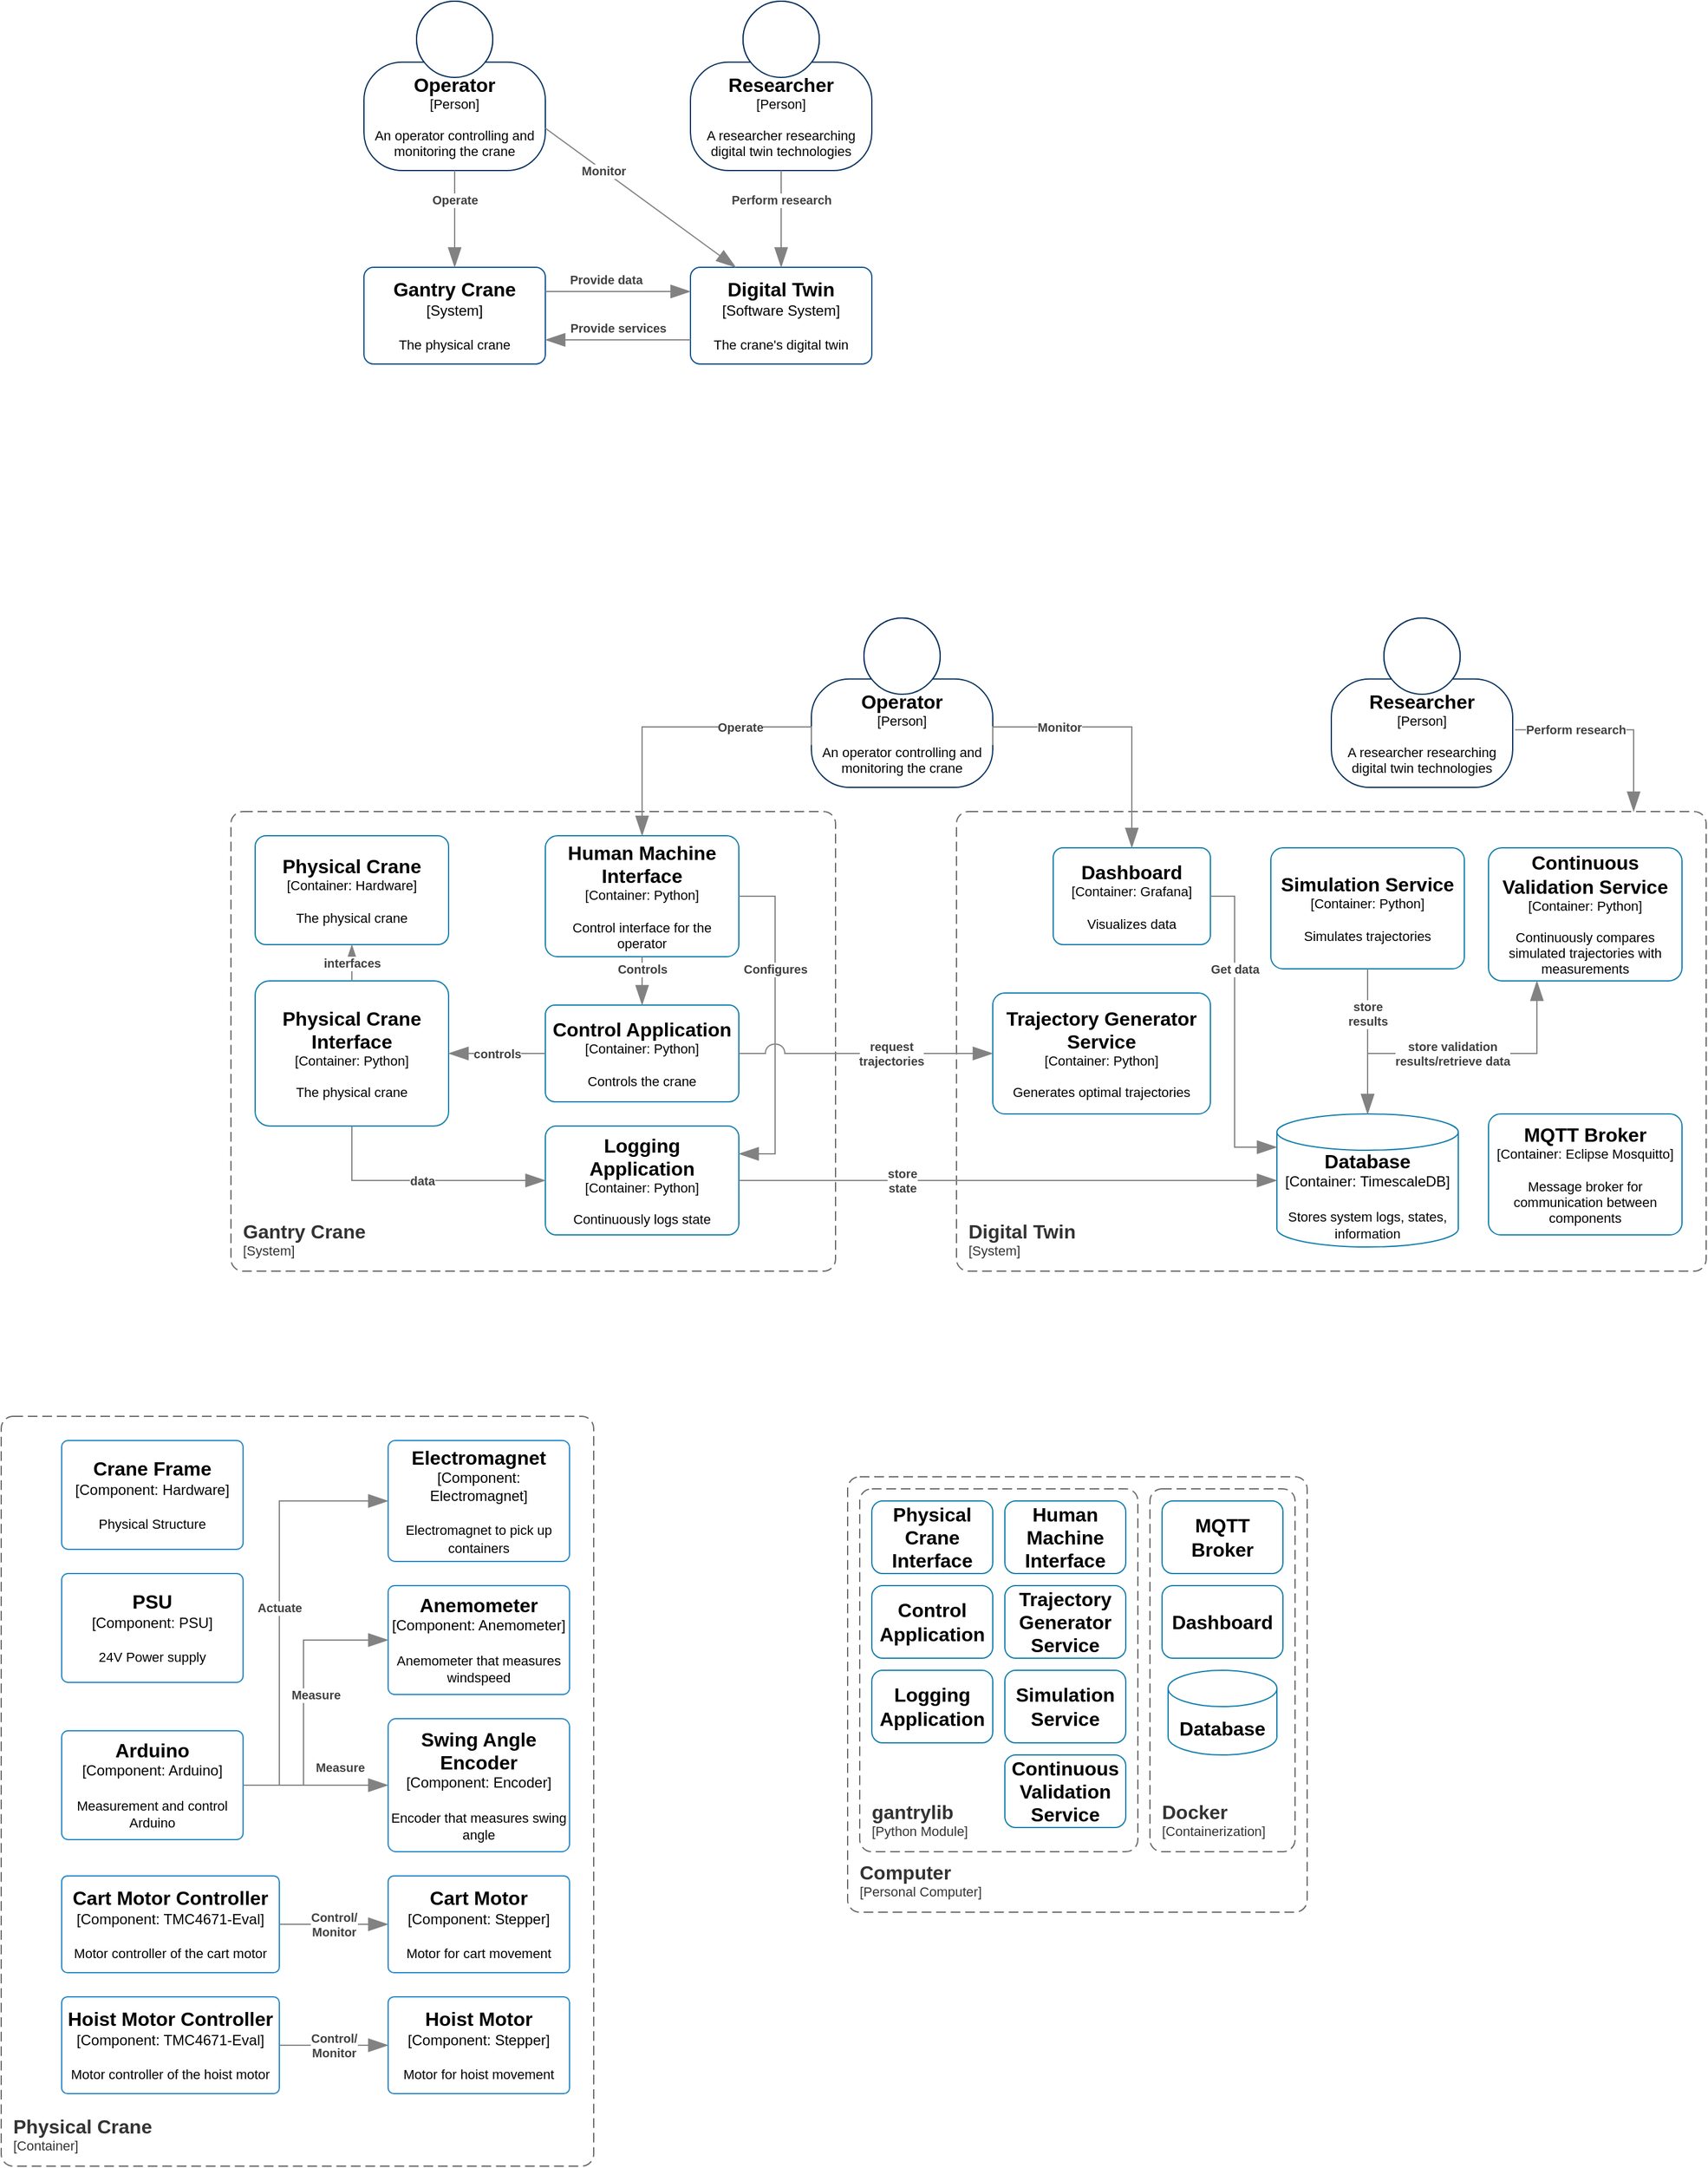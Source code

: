 <mxfile version="26.2.2">
  <diagram name="Page-1" id="o9d-DeRVVlSlAtOaoTRP">
    <mxGraphModel dx="2867" dy="2396" grid="1" gridSize="10" guides="1" tooltips="1" connect="1" arrows="1" fold="1" page="1" pageScale="1" pageWidth="827" pageHeight="1169" math="0" shadow="0">
      <root>
        <mxCell id="0" />
        <mxCell id="1" parent="0" />
        <object placeholders="1" c4Name="Operator" c4Type="Person" c4Description="An operator controlling and monitoring the crane" label="&lt;font style=&quot;font-size: 16px&quot;&gt;&lt;b&gt;%c4Name%&lt;/b&gt;&lt;/font&gt;&lt;div&gt;[%c4Type%]&lt;/div&gt;&lt;br&gt;&lt;div&gt;&lt;font style=&quot;font-size: 11px&quot;&gt;&lt;font&gt;%c4Description%&lt;/font&gt;&lt;/font&gt;&lt;/div&gt;" id="Bv_dtwl9otNV3yJubEU_-1">
          <mxCell style="html=1;fontSize=11;dashed=0;whiteSpace=wrap;fillColor=default;strokeColor=#06315C;fontColor=default;shape=mxgraph.c4.person2;align=center;metaEdit=1;points=[[0.5,0,0],[1,0.5,0],[1,0.75,0],[0.75,1,0],[0.5,1,0],[0.25,1,0],[0,0.75,0],[0,0.5,0]];resizable=1;movable=1;rotatable=1;deletable=1;editable=1;locked=0;connectable=1;" vertex="1" parent="1">
            <mxGeometry x="500" y="360" width="150" height="140" as="geometry" />
          </mxCell>
        </object>
        <object placeholders="1" c4Name="Physical Crane Interface" c4Type="Container" c4Technology="Python" c4Description="The physical crane" label="&lt;font style=&quot;font-size: 16px&quot;&gt;&lt;b&gt;%c4Name%&lt;/b&gt;&lt;/font&gt;&lt;div&gt;[%c4Type%: %c4Technology%]&lt;/div&gt;&lt;br&gt;&lt;div&gt;&lt;font style=&quot;font-size: 11px&quot;&gt;&lt;font&gt;%c4Description%&lt;/font&gt;&lt;/font&gt;&lt;/div&gt;" id="Bv_dtwl9otNV3yJubEU_-2">
          <mxCell style="rounded=1;whiteSpace=wrap;html=1;fontSize=11;labelBackgroundColor=none;fillColor=default;fontColor=default;align=center;arcSize=10;strokeColor=#0E7DAD;metaEdit=1;resizable=1;points=[[0.25,0,0],[0.5,0,0],[0.75,0,0],[1,0.25,0],[1,0.5,0],[1,0.75,0],[0.75,1,0],[0.5,1,0],[0.25,1,0],[0,0.75,0],[0,0.5,0],[0,0.25,0]];movable=1;rotatable=1;deletable=1;editable=1;locked=0;connectable=1;" vertex="1" parent="1">
            <mxGeometry x="40" y="660" width="160" height="120" as="geometry" />
          </mxCell>
        </object>
        <object placeholders="1" c4Name="Logging&#xa;Application" c4Type="Container" c4Technology="Python" c4Description="Continuously logs state" label="&lt;font style=&quot;font-size: 16px&quot;&gt;&lt;b&gt;%c4Name%&lt;/b&gt;&lt;/font&gt;&lt;div&gt;[%c4Type%: %c4Technology%]&lt;/div&gt;&lt;br&gt;&lt;div&gt;&lt;font style=&quot;font-size: 11px&quot;&gt;&lt;font&gt;%c4Description%&lt;/font&gt;&lt;/font&gt;&lt;/div&gt;" id="Bv_dtwl9otNV3yJubEU_-3">
          <mxCell style="rounded=1;whiteSpace=wrap;html=1;fontSize=11;labelBackgroundColor=none;fillColor=default;fontColor=default;align=center;arcSize=10;strokeColor=#0E7DAD;metaEdit=1;resizable=1;points=[[0.25,0,0],[0.5,0,0],[0.75,0,0],[1,0.25,0],[1,0.5,0],[1,0.75,0],[0.75,1,0],[0.5,1,0],[0.25,1,0],[0,0.75,0],[0,0.5,0],[0,0.25,0]];movable=1;rotatable=1;deletable=1;editable=1;locked=0;connectable=1;" vertex="1" parent="1">
            <mxGeometry x="280" y="780" width="160" height="90" as="geometry" />
          </mxCell>
        </object>
        <object placeholders="1" c4Name="Human Machine Interface" c4Type="Container" c4Technology="Python" c4Description="Control interface for the operator" label="&lt;font style=&quot;font-size: 16px&quot;&gt;&lt;b&gt;%c4Name%&lt;/b&gt;&lt;/font&gt;&lt;div&gt;[%c4Type%: %c4Technology%]&lt;/div&gt;&lt;br&gt;&lt;div&gt;&lt;font style=&quot;font-size: 11px&quot;&gt;&lt;font&gt;%c4Description%&lt;/font&gt;&lt;/font&gt;&lt;/div&gt;" id="Bv_dtwl9otNV3yJubEU_-4">
          <mxCell style="rounded=1;whiteSpace=wrap;html=1;fontSize=11;labelBackgroundColor=none;fillColor=default;fontColor=default;align=center;arcSize=10;strokeColor=#0E7DAD;metaEdit=1;resizable=1;points=[[0.25,0,0],[0.5,0,0],[0.75,0,0],[1,0.25,0],[1,0.5,0],[1,0.75,0],[0.75,1,0],[0.5,1,0],[0.25,1,0],[0,0.75,0],[0,0.5,0],[0,0.25,0]];movable=1;rotatable=1;deletable=1;editable=1;locked=0;connectable=1;" vertex="1" parent="1">
            <mxGeometry x="280" y="540" width="160" height="100" as="geometry" />
          </mxCell>
        </object>
        <object placeholders="1" c4Name="Control Application" c4Type="Container" c4Technology="Python" c4Description="Controls the crane" label="&lt;font style=&quot;font-size: 16px&quot;&gt;&lt;b&gt;%c4Name%&lt;/b&gt;&lt;/font&gt;&lt;div&gt;[%c4Type%: %c4Technology%]&lt;/div&gt;&lt;br&gt;&lt;div&gt;&lt;font style=&quot;font-size: 11px&quot;&gt;&lt;font&gt;%c4Description%&lt;/font&gt;&lt;/font&gt;&lt;/div&gt;" id="Bv_dtwl9otNV3yJubEU_-5">
          <mxCell style="rounded=1;whiteSpace=wrap;html=1;fontSize=11;labelBackgroundColor=none;fillColor=default;fontColor=default;align=center;arcSize=10;strokeColor=#0E7DAD;metaEdit=1;resizable=1;points=[[0.25,0,0],[0.5,0,0],[0.75,0,0],[1,0.25,0],[1,0.5,0],[1,0.75,0],[0.75,1,0],[0.5,1,0],[0.25,1,0],[0,0.75,0],[0,0.5,0],[0,0.25,0]];movable=1;rotatable=1;deletable=1;editable=1;locked=0;connectable=1;" vertex="1" parent="1">
            <mxGeometry x="280" y="680" width="160" height="80" as="geometry" />
          </mxCell>
        </object>
        <object placeholders="1" c4Name="Gantry Crane" c4Type="SystemScopeBoundary" c4Application="System" label="&lt;font style=&quot;font-size: 16px&quot;&gt;&lt;b&gt;&lt;div style=&quot;text-align: left&quot;&gt;%c4Name%&lt;/div&gt;&lt;/b&gt;&lt;/font&gt;&lt;div style=&quot;text-align: left&quot;&gt;[%c4Application%]&lt;/div&gt;" id="Bv_dtwl9otNV3yJubEU_-7">
          <mxCell style="rounded=1;fontSize=11;whiteSpace=wrap;html=1;dashed=1;arcSize=20;fillColor=none;strokeColor=#666666;fontColor=#333333;labelBackgroundColor=none;align=left;verticalAlign=bottom;labelBorderColor=none;spacingTop=0;spacing=10;dashPattern=8 4;metaEdit=1;rotatable=0;perimeter=rectanglePerimeter;noLabel=0;labelPadding=0;allowArrows=0;connectable=0;expand=0;recursiveResize=0;editable=1;pointerEvents=0;absoluteArcSize=1;points=[[0.25,0,0],[0.5,0,0],[0.75,0,0],[1,0.25,0],[1,0.5,0],[1,0.75,0],[0.75,1,0],[0.5,1,0],[0.25,1,0],[0,0.75,0],[0,0.5,0],[0,0.25,0]];" vertex="1" parent="1">
            <mxGeometry x="20" y="520" width="500" height="380" as="geometry" />
          </mxCell>
        </object>
        <object placeholders="1" c4Type="Relationship" c4Description="controls" label="&lt;div style=&quot;text-align: left&quot;&gt;&lt;div style=&quot;text-align: center&quot;&gt;&lt;b&gt;%c4Description%&lt;/b&gt;&lt;/div&gt;" id="Bv_dtwl9otNV3yJubEU_-8">
          <mxCell style="endArrow=blockThin;html=1;fontSize=10;fontColor=#404040;strokeWidth=1;endFill=1;strokeColor=#828282;elbow=vertical;metaEdit=1;endSize=14;startSize=14;jumpStyle=arc;jumpSize=16;rounded=0;edgeStyle=orthogonalEdgeStyle;exitX=0;exitY=0.5;exitDx=0;exitDy=0;exitPerimeter=0;entryX=1;entryY=0.5;entryDx=0;entryDy=0;entryPerimeter=0;" edge="1" parent="1" source="Bv_dtwl9otNV3yJubEU_-5" target="Bv_dtwl9otNV3yJubEU_-2">
            <mxGeometry width="240" relative="1" as="geometry">
              <mxPoint x="450" y="620" as="sourcePoint" />
              <mxPoint x="690" y="620" as="targetPoint" />
            </mxGeometry>
          </mxCell>
        </object>
        <object placeholders="1" c4Type="Relationship" c4Description="data" label="&lt;div style=&quot;text-align: left&quot;&gt;&lt;div style=&quot;text-align: center&quot;&gt;&lt;b&gt;%c4Description%&lt;/b&gt;&lt;/div&gt;" id="Bv_dtwl9otNV3yJubEU_-9">
          <mxCell style="endArrow=blockThin;html=1;fontSize=10;fontColor=#404040;strokeWidth=1;endFill=1;strokeColor=#828282;elbow=vertical;metaEdit=1;endSize=14;startSize=14;jumpStyle=arc;jumpSize=16;rounded=0;edgeStyle=orthogonalEdgeStyle;exitX=0.5;exitY=1;exitDx=0;exitDy=0;exitPerimeter=0;entryX=0;entryY=0.5;entryDx=0;entryDy=0;entryPerimeter=0;" edge="1" parent="1" source="Bv_dtwl9otNV3yJubEU_-2" target="Bv_dtwl9otNV3yJubEU_-3">
            <mxGeometry width="240" relative="1" as="geometry">
              <mxPoint x="320" y="1040" as="sourcePoint" />
              <mxPoint x="210" y="1130" as="targetPoint" />
            </mxGeometry>
          </mxCell>
        </object>
        <object placeholders="1" c4Name="Researcher" c4Type="Person" c4Description="A researcher researching digital twin technologies" label="&lt;font style=&quot;font-size: 16px&quot;&gt;&lt;b&gt;%c4Name%&lt;/b&gt;&lt;/font&gt;&lt;div&gt;[%c4Type%]&lt;/div&gt;&lt;br&gt;&lt;div&gt;&lt;font style=&quot;font-size: 11px&quot;&gt;&lt;font&gt;%c4Description%&lt;/font&gt;&lt;/font&gt;&lt;/div&gt;" id="Bv_dtwl9otNV3yJubEU_-10">
          <mxCell style="html=1;fontSize=11;dashed=0;whiteSpace=wrap;fillColor=default;strokeColor=#06315C;fontColor=default;shape=mxgraph.c4.person2;align=center;metaEdit=1;points=[[0.5,0,0],[1,0.5,0],[1,0.75,0],[0.75,1,0],[0.5,1,0],[0.25,1,0],[0,0.75,0],[0,0.5,0]];resizable=1;movable=1;rotatable=1;deletable=1;editable=1;locked=0;connectable=1;" vertex="1" parent="1">
            <mxGeometry x="930" y="360" width="150" height="140" as="geometry" />
          </mxCell>
        </object>
        <object placeholders="1" c4Name="Digital Twin" c4Type="SystemScopeBoundary" c4Application="System" label="&lt;font style=&quot;font-size: 16px&quot;&gt;&lt;b&gt;&lt;div style=&quot;text-align: left&quot;&gt;%c4Name%&lt;/div&gt;&lt;/b&gt;&lt;/font&gt;&lt;div style=&quot;text-align: left&quot;&gt;[%c4Application%]&lt;/div&gt;" id="Bv_dtwl9otNV3yJubEU_-11">
          <mxCell style="rounded=1;fontSize=11;whiteSpace=wrap;html=1;dashed=1;arcSize=20;fillColor=none;strokeColor=#666666;fontColor=#333333;labelBackgroundColor=none;align=left;verticalAlign=bottom;labelBorderColor=none;spacingTop=0;spacing=10;dashPattern=8 4;metaEdit=1;rotatable=0;perimeter=rectanglePerimeter;noLabel=0;labelPadding=0;allowArrows=0;connectable=0;expand=0;recursiveResize=0;editable=1;pointerEvents=0;absoluteArcSize=1;points=[[0.25,0,0],[0.5,0,0],[0.75,0,0],[1,0.25,0],[1,0.5,0],[1,0.75,0],[0.75,1,0],[0.5,1,0],[0.25,1,0],[0,0.75,0],[0,0.5,0],[0,0.25,0]];" vertex="1" parent="1">
            <mxGeometry x="620" y="520" width="620" height="380" as="geometry" />
          </mxCell>
        </object>
        <object placeholders="1" c4Name="Simulation Service" c4Type="Container" c4Technology="Python" c4Description="Simulates trajectories" label="&lt;font style=&quot;font-size: 16px&quot;&gt;&lt;b&gt;%c4Name%&lt;/b&gt;&lt;/font&gt;&lt;div&gt;[%c4Type%: %c4Technology%]&lt;/div&gt;&lt;br&gt;&lt;div&gt;&lt;font style=&quot;font-size: 11px&quot;&gt;&lt;font&gt;%c4Description%&lt;/font&gt;&lt;/font&gt;&lt;/div&gt;" id="Bv_dtwl9otNV3yJubEU_-12">
          <mxCell style="rounded=1;whiteSpace=wrap;html=1;fontSize=11;labelBackgroundColor=none;fillColor=default;fontColor=default;align=center;arcSize=10;strokeColor=#0E7DAD;metaEdit=1;resizable=1;points=[[0.25,0,0],[0.5,0,0],[0.75,0,0],[1,0.25,0],[1,0.5,0],[1,0.75,0],[0.75,1,0],[0.5,1,0],[0.25,1,0],[0,0.75,0],[0,0.5,0],[0,0.25,0]];movable=1;rotatable=1;deletable=1;editable=1;locked=0;connectable=1;" vertex="1" parent="1">
            <mxGeometry x="880" y="550" width="160" height="100" as="geometry" />
          </mxCell>
        </object>
        <object placeholders="1" c4Name="Dashboard" c4Type="Container" c4Technology="Grafana" c4Description="Visualizes data" label="&lt;font style=&quot;font-size: 16px&quot;&gt;&lt;b&gt;%c4Name%&lt;/b&gt;&lt;/font&gt;&lt;div&gt;[%c4Type%: %c4Technology%]&lt;/div&gt;&lt;br&gt;&lt;div&gt;&lt;font style=&quot;font-size: 11px&quot;&gt;&lt;font&gt;%c4Description%&lt;/font&gt;&lt;/font&gt;&lt;/div&gt;" id="Bv_dtwl9otNV3yJubEU_-13">
          <mxCell style="rounded=1;whiteSpace=wrap;html=1;fontSize=11;labelBackgroundColor=none;fillColor=default;fontColor=default;align=center;arcSize=10;strokeColor=#0E7DAD;metaEdit=1;resizable=1;points=[[0.25,0,0],[0.5,0,0],[0.75,0,0],[1,0.25,0],[1,0.5,0],[1,0.75,0],[0.75,1,0],[0.5,1,0],[0.25,1,0],[0,0.75,0],[0,0.5,0],[0,0.25,0]];movable=1;rotatable=1;deletable=1;editable=1;locked=0;connectable=1;" vertex="1" parent="1">
            <mxGeometry x="700" y="550" width="130" height="80" as="geometry" />
          </mxCell>
        </object>
        <object placeholders="1" c4Name="Trajectory Generator Service" c4Type="Container" c4Technology="Python" c4Description="Generates optimal trajectories" label="&lt;font style=&quot;font-size: 16px&quot;&gt;&lt;b&gt;%c4Name%&lt;/b&gt;&lt;/font&gt;&lt;div&gt;[%c4Type%: %c4Technology%]&lt;/div&gt;&lt;br&gt;&lt;div&gt;&lt;font style=&quot;font-size: 11px&quot;&gt;&lt;font&gt;%c4Description%&lt;/font&gt;&lt;/font&gt;&lt;/div&gt;" id="Bv_dtwl9otNV3yJubEU_-14">
          <mxCell style="rounded=1;whiteSpace=wrap;html=1;fontSize=11;labelBackgroundColor=none;fillColor=default;fontColor=default;align=center;arcSize=10;strokeColor=#0E7DAD;metaEdit=1;resizable=1;points=[[0.25,0,0],[0.5,0,0],[0.75,0,0],[1,0.25,0],[1,0.5,0],[1,0.75,0],[0.75,1,0],[0.5,1,0],[0.25,1,0],[0,0.75,0],[0,0.5,0],[0,0.25,0]];movable=1;rotatable=1;deletable=1;editable=1;locked=0;connectable=1;" vertex="1" parent="1">
            <mxGeometry x="650" y="670" width="180" height="100" as="geometry" />
          </mxCell>
        </object>
        <object placeholders="1" c4Name="MQTT Broker" c4Type="Container" c4Technology="Eclipse Mosquitto" c4Description="Message broker for communication between components" label="&lt;font style=&quot;font-size: 16px&quot;&gt;&lt;b&gt;%c4Name%&lt;/b&gt;&lt;/font&gt;&lt;div&gt;[%c4Type%: %c4Technology%]&lt;/div&gt;&lt;br&gt;&lt;div&gt;&lt;font style=&quot;font-size: 11px&quot;&gt;&lt;font&gt;%c4Description%&lt;/font&gt;&lt;/font&gt;&lt;/div&gt;" id="Bv_dtwl9otNV3yJubEU_-15">
          <mxCell style="rounded=1;whiteSpace=wrap;html=1;fontSize=11;labelBackgroundColor=none;fillColor=default;fontColor=default;align=center;arcSize=10;strokeColor=#0E7DAD;metaEdit=1;resizable=1;points=[[0.25,0,0],[0.5,0,0],[0.75,0,0],[1,0.25,0],[1,0.5,0],[1,0.75,0],[0.75,1,0],[0.5,1,0],[0.25,1,0],[0,0.75,0],[0,0.5,0],[0,0.25,0]];movable=1;rotatable=1;deletable=1;editable=1;locked=0;connectable=1;" vertex="1" parent="1">
            <mxGeometry x="1060" y="770" width="160" height="100" as="geometry" />
          </mxCell>
        </object>
        <object placeholders="1" c4Name="Continuous Validation Service" c4Type="Container" c4Technology="Python" c4Description="Continuously compares simulated trajectories with measurements" label="&lt;font style=&quot;font-size: 16px&quot;&gt;&lt;b&gt;%c4Name%&lt;/b&gt;&lt;/font&gt;&lt;div&gt;[%c4Type%: %c4Technology%]&lt;/div&gt;&lt;br&gt;&lt;div&gt;&lt;font style=&quot;font-size: 11px&quot;&gt;&lt;font&gt;%c4Description%&lt;/font&gt;&lt;/font&gt;&lt;/div&gt;" id="Bv_dtwl9otNV3yJubEU_-16">
          <mxCell style="rounded=1;whiteSpace=wrap;html=1;fontSize=11;labelBackgroundColor=none;fillColor=default;fontColor=default;align=center;arcSize=10;strokeColor=#0E7DAD;metaEdit=1;resizable=1;points=[[0.25,0,0],[0.5,0,0],[0.75,0,0],[1,0.25,0],[1,0.5,0],[1,0.75,0],[0.75,1,0],[0.5,1,0],[0.25,1,0],[0,0.75,0],[0,0.5,0],[0,0.25,0]];movable=1;rotatable=1;deletable=1;editable=1;locked=0;connectable=1;" vertex="1" parent="1">
            <mxGeometry x="1060" y="550" width="160" height="110" as="geometry" />
          </mxCell>
        </object>
        <object placeholders="1" c4Name="Database" c4Type="Container" c4Technology="TimescaleDB" c4Description="Stores system logs, states, information" label="&lt;font style=&quot;font-size: 16px&quot;&gt;&lt;b&gt;%c4Name%&lt;/b&gt;&lt;/font&gt;&lt;div&gt;[%c4Type%:&amp;nbsp;%c4Technology%]&lt;/div&gt;&lt;br&gt;&lt;div&gt;&lt;font style=&quot;font-size: 11px&quot;&gt;&lt;font&gt;%c4Description%&lt;/font&gt;&lt;/font&gt;&lt;/div&gt;" id="Bv_dtwl9otNV3yJubEU_-17">
          <mxCell style="shape=cylinder3;size=15;whiteSpace=wrap;html=1;boundedLbl=1;rounded=0;labelBackgroundColor=none;fillColor=default;fontSize=12;fontColor=default;align=center;strokeColor=#0E7DAD;metaEdit=1;points=[[0.5,0,0],[1,0.25,0],[1,0.5,0],[1,0.75,0],[0.5,1,0],[0,0.75,0],[0,0.5,0],[0,0.25,0]];resizable=1;movable=1;rotatable=1;deletable=1;editable=1;locked=0;connectable=1;" vertex="1" parent="1">
            <mxGeometry x="885" y="770" width="150" height="110" as="geometry" />
          </mxCell>
        </object>
        <object placeholders="1" c4Type="Relationship" c4Description="Controls" label="&lt;div style=&quot;text-align: left&quot;&gt;&lt;div style=&quot;text-align: center&quot;&gt;&lt;b&gt;%c4Description%&lt;/b&gt;&lt;/div&gt;" id="Bv_dtwl9otNV3yJubEU_-18">
          <mxCell style="endArrow=blockThin;html=1;fontSize=10;fontColor=#404040;strokeWidth=1;endFill=1;strokeColor=#828282;elbow=vertical;metaEdit=1;endSize=14;startSize=14;jumpStyle=arc;jumpSize=16;rounded=0;edgeStyle=orthogonalEdgeStyle;exitX=0.5;exitY=1;exitDx=0;exitDy=0;exitPerimeter=0;" edge="1" parent="1" source="Bv_dtwl9otNV3yJubEU_-4">
            <mxGeometry x="-0.506" width="240" relative="1" as="geometry">
              <mxPoint x="450" y="715" as="sourcePoint" />
              <mxPoint x="360" y="680" as="targetPoint" />
              <mxPoint as="offset" />
            </mxGeometry>
          </mxCell>
        </object>
        <object placeholders="1" c4Type="Relationship" c4Description="Configures" label="&lt;div style=&quot;text-align: left&quot;&gt;&lt;div style=&quot;text-align: center&quot;&gt;&lt;b&gt;%c4Description%&lt;/b&gt;&lt;/div&gt;" id="Bv_dtwl9otNV3yJubEU_-20">
          <mxCell style="endArrow=blockThin;html=1;fontSize=10;fontColor=#404040;strokeWidth=1;endFill=1;strokeColor=#828282;elbow=vertical;metaEdit=1;endSize=14;startSize=14;jumpStyle=arc;jumpSize=16;rounded=0;edgeStyle=orthogonalEdgeStyle;exitX=1;exitY=0.5;exitDx=0;exitDy=0;exitPerimeter=0;entryX=1;entryY=0.25;entryDx=0;entryDy=0;entryPerimeter=0;" edge="1" parent="1">
            <mxGeometry x="-0.342" width="240" relative="1" as="geometry">
              <mxPoint x="440" y="590" as="sourcePoint" />
              <mxPoint x="440" y="803" as="targetPoint" />
              <Array as="points">
                <mxPoint x="470" y="590" />
                <mxPoint x="470" y="803" />
                <mxPoint x="440" y="803" />
              </Array>
              <mxPoint as="offset" />
            </mxGeometry>
          </mxCell>
        </object>
        <object placeholders="1" c4Type="Relationship" c4Description="request&#xa;trajectories" label="&lt;div style=&quot;text-align: left&quot;&gt;&lt;div style=&quot;text-align: center&quot;&gt;&lt;b&gt;%c4Description%&lt;/b&gt;&lt;/div&gt;" id="Bv_dtwl9otNV3yJubEU_-21">
          <mxCell style="endArrow=blockThin;html=1;fontSize=10;fontColor=#404040;strokeWidth=1;endFill=1;strokeColor=#828282;elbow=vertical;metaEdit=1;endSize=14;startSize=14;jumpStyle=arc;jumpSize=16;rounded=0;edgeStyle=orthogonalEdgeStyle;exitX=1;exitY=0.5;exitDx=0;exitDy=0;exitPerimeter=0;entryX=0;entryY=0.5;entryDx=0;entryDy=0;entryPerimeter=0;" edge="1" parent="1" source="Bv_dtwl9otNV3yJubEU_-5" target="Bv_dtwl9otNV3yJubEU_-14">
            <mxGeometry x="0.2" width="240" relative="1" as="geometry">
              <mxPoint x="570" y="680" as="sourcePoint" />
              <mxPoint x="660" y="810" as="targetPoint" />
              <Array as="points">
                <mxPoint x="650" y="720" />
                <mxPoint x="650" y="720" />
              </Array>
              <mxPoint as="offset" />
            </mxGeometry>
          </mxCell>
        </object>
        <object placeholders="1" c4Type="Relationship" c4Description="store&#xa;state" label="&lt;div style=&quot;text-align: left&quot;&gt;&lt;div style=&quot;text-align: center&quot;&gt;&lt;b&gt;%c4Description%&lt;/b&gt;&lt;/div&gt;" id="Bv_dtwl9otNV3yJubEU_-22">
          <mxCell style="endArrow=blockThin;html=1;fontSize=10;fontColor=#404040;strokeWidth=1;endFill=1;strokeColor=#828282;elbow=vertical;metaEdit=1;endSize=14;startSize=14;jumpStyle=arc;jumpSize=16;rounded=0;edgeStyle=orthogonalEdgeStyle;exitX=1;exitY=0.5;exitDx=0;exitDy=0;exitPerimeter=0;entryX=0;entryY=0.5;entryDx=0;entryDy=0;entryPerimeter=0;" edge="1" parent="1" source="Bv_dtwl9otNV3yJubEU_-3" target="Bv_dtwl9otNV3yJubEU_-17">
            <mxGeometry x="-0.395" width="240" relative="1" as="geometry">
              <mxPoint x="450" y="730" as="sourcePoint" />
              <mxPoint x="660" y="730" as="targetPoint" />
              <Array as="points">
                <mxPoint x="640" y="825" />
                <mxPoint x="640" y="825" />
              </Array>
              <mxPoint as="offset" />
            </mxGeometry>
          </mxCell>
        </object>
        <object placeholders="1" c4Type="Relationship" c4Description="Get data&#xa;" label="&lt;div style=&quot;text-align: left&quot;&gt;&lt;div style=&quot;text-align: center&quot;&gt;&lt;b&gt;%c4Description%&lt;/b&gt;&lt;/div&gt;" id="Bv_dtwl9otNV3yJubEU_-23">
          <mxCell style="endArrow=blockThin;html=1;fontSize=10;fontColor=#404040;strokeWidth=1;endFill=1;strokeColor=#828282;elbow=vertical;metaEdit=1;endSize=14;startSize=14;jumpStyle=arc;jumpSize=16;rounded=0;edgeStyle=orthogonalEdgeStyle;exitX=1;exitY=0.5;exitDx=0;exitDy=0;exitPerimeter=0;entryX=0;entryY=0.25;entryDx=0;entryDy=0;entryPerimeter=0;" edge="1" parent="1" source="Bv_dtwl9otNV3yJubEU_-13" target="Bv_dtwl9otNV3yJubEU_-17">
            <mxGeometry x="-0.391" width="240" relative="1" as="geometry">
              <mxPoint x="750" y="390" as="sourcePoint" />
              <mxPoint x="1180" y="390" as="targetPoint" />
              <Array as="points">
                <mxPoint x="850" y="590" />
                <mxPoint x="850" y="798" />
              </Array>
              <mxPoint as="offset" />
            </mxGeometry>
          </mxCell>
        </object>
        <object placeholders="1" c4Type="Relationship" c4Description="store&#xa;results" label="&lt;div style=&quot;text-align: left&quot;&gt;&lt;div style=&quot;text-align: center&quot;&gt;&lt;b&gt;%c4Description%&lt;/b&gt;&lt;/div&gt;" id="Bv_dtwl9otNV3yJubEU_-24">
          <mxCell style="endArrow=blockThin;html=1;fontSize=10;fontColor=#404040;strokeWidth=1;endFill=1;strokeColor=#828282;elbow=vertical;metaEdit=1;endSize=14;startSize=14;jumpStyle=arc;jumpSize=16;rounded=0;edgeStyle=orthogonalEdgeStyle;exitX=0.5;exitY=1;exitDx=0;exitDy=0;exitPerimeter=0;entryX=0.5;entryY=0;entryDx=0;entryDy=0;entryPerimeter=0;" edge="1" parent="1" source="Bv_dtwl9otNV3yJubEU_-12" target="Bv_dtwl9otNV3yJubEU_-17">
            <mxGeometry x="-0.395" width="240" relative="1" as="geometry">
              <mxPoint x="460" y="845" as="sourcePoint" />
              <mxPoint x="890" y="845" as="targetPoint" />
              <Array as="points">
                <mxPoint x="960" y="770" />
              </Array>
              <mxPoint as="offset" />
            </mxGeometry>
          </mxCell>
        </object>
        <object placeholders="1" c4Type="Relationship" c4Description="store validation&#xa;results/retrieve data" label="&lt;div style=&quot;text-align: left&quot;&gt;&lt;div style=&quot;text-align: center&quot;&gt;&lt;b&gt;%c4Description%&lt;/b&gt;&lt;/div&gt;" id="Bv_dtwl9otNV3yJubEU_-25">
          <mxCell style="endArrow=blockThin;html=1;fontSize=10;fontColor=#404040;strokeWidth=1;endFill=1;strokeColor=#828282;elbow=vertical;metaEdit=1;endSize=14;startSize=14;jumpStyle=arc;jumpSize=16;rounded=0;edgeStyle=orthogonalEdgeStyle;exitX=0.25;exitY=1;exitDx=0;exitDy=0;exitPerimeter=0;entryX=0.5;entryY=0;entryDx=0;entryDy=0;entryPerimeter=0;startArrow=blockThin;startFill=1;" edge="1" parent="1" source="Bv_dtwl9otNV3yJubEU_-16" target="Bv_dtwl9otNV3yJubEU_-17">
            <mxGeometry x="0.04" width="240" relative="1" as="geometry">
              <mxPoint x="470" y="855" as="sourcePoint" />
              <mxPoint x="900" y="855" as="targetPoint" />
              <Array as="points">
                <mxPoint x="1100" y="720" />
                <mxPoint x="960" y="720" />
              </Array>
              <mxPoint as="offset" />
            </mxGeometry>
          </mxCell>
        </object>
        <object placeholders="1" c4Type="Relationship" c4Description="Operate" label="&lt;div style=&quot;text-align: left&quot;&gt;&lt;div style=&quot;text-align: center&quot;&gt;&lt;b&gt;%c4Description%&lt;/b&gt;&lt;/div&gt;" id="Bv_dtwl9otNV3yJubEU_-26">
          <mxCell style="endArrow=blockThin;html=1;fontSize=10;fontColor=#404040;strokeWidth=1;endFill=1;strokeColor=#828282;elbow=vertical;metaEdit=1;endSize=14;startSize=14;jumpStyle=arc;jumpSize=16;rounded=0;edgeStyle=orthogonalEdgeStyle;exitX=0;exitY=0.75;exitDx=0;exitDy=0;exitPerimeter=0;entryX=0.5;entryY=0;entryDx=0;entryDy=0;entryPerimeter=0;" edge="1" parent="1" source="Bv_dtwl9otNV3yJubEU_-1" target="Bv_dtwl9otNV3yJubEU_-4">
            <mxGeometry x="-0.395" width="240" relative="1" as="geometry">
              <mxPoint x="480" y="865" as="sourcePoint" />
              <mxPoint x="910" y="865" as="targetPoint" />
              <Array as="points">
                <mxPoint x="500" y="450" />
                <mxPoint x="360" y="450" />
              </Array>
              <mxPoint as="offset" />
            </mxGeometry>
          </mxCell>
        </object>
        <object placeholders="1" c4Type="Relationship" c4Description="Monitor" label="&lt;div style=&quot;text-align: left&quot;&gt;&lt;div style=&quot;text-align: center&quot;&gt;&lt;b&gt;%c4Description%&lt;/b&gt;&lt;/div&gt;" id="Bv_dtwl9otNV3yJubEU_-27">
          <mxCell style="endArrow=blockThin;html=1;fontSize=10;fontColor=#404040;strokeWidth=1;endFill=1;strokeColor=#828282;elbow=vertical;metaEdit=1;endSize=14;startSize=14;jumpStyle=arc;jumpSize=16;rounded=0;edgeStyle=orthogonalEdgeStyle;exitX=1;exitY=0.75;exitDx=0;exitDy=0;exitPerimeter=0;entryX=0.5;entryY=0;entryDx=0;entryDy=0;entryPerimeter=0;" edge="1" parent="1" source="Bv_dtwl9otNV3yJubEU_-1" target="Bv_dtwl9otNV3yJubEU_-13">
            <mxGeometry x="-0.395" width="240" relative="1" as="geometry">
              <mxPoint x="490" y="875" as="sourcePoint" />
              <mxPoint x="920" y="875" as="targetPoint" />
              <Array as="points">
                <mxPoint x="650" y="450" />
                <mxPoint x="765" y="450" />
              </Array>
              <mxPoint as="offset" />
            </mxGeometry>
          </mxCell>
        </object>
        <object placeholders="1" c4Type="Relationship" c4Description="Perform research" label="&lt;div style=&quot;text-align: left&quot;&gt;&lt;div style=&quot;text-align: center&quot;&gt;&lt;b&gt;%c4Description%&lt;/b&gt;&lt;/div&gt;" id="Bv_dtwl9otNV3yJubEU_-28">
          <mxCell style="endArrow=blockThin;html=1;fontSize=10;fontColor=#404040;strokeWidth=1;endFill=1;strokeColor=#828282;elbow=vertical;metaEdit=1;endSize=14;startSize=14;jumpStyle=arc;jumpSize=16;rounded=0;edgeStyle=orthogonalEdgeStyle;exitX=1.013;exitY=0.66;exitDx=0;exitDy=0;exitPerimeter=0;" edge="1" parent="1" source="Bv_dtwl9otNV3yJubEU_-10">
            <mxGeometry x="-0.395" width="240" relative="1" as="geometry">
              <mxPoint x="500" y="885" as="sourcePoint" />
              <mxPoint x="1180" y="520" as="targetPoint" />
              <Array as="points">
                <mxPoint x="1180" y="452" />
              </Array>
              <mxPoint as="offset" />
            </mxGeometry>
          </mxCell>
        </object>
        <object placeholders="1" c4Name="Gantry Crane" c4Type="System" c4Description="The physical crane" label="&lt;font style=&quot;font-size: 16px&quot;&gt;&lt;b&gt;%c4Name%&lt;/b&gt;&lt;/font&gt;&lt;div&gt;[%c4Type%]&lt;/div&gt;&lt;br&gt;&lt;div&gt;&lt;font style=&quot;font-size: 11px&quot;&gt;&lt;font&gt;%c4Description%&lt;/font&gt;&lt;/font&gt;&lt;/div&gt;" id="Bv_dtwl9otNV3yJubEU_-29">
          <mxCell style="rounded=1;whiteSpace=wrap;html=1;labelBackgroundColor=none;fillColor=default;fontColor=default;align=center;arcSize=10;strokeColor=#0D5091;metaEdit=1;resizable=1;points=[[0.25,0,0],[0.5,0,0],[0.75,0,0],[1,0.25,0],[1,0.5,0],[1,0.75,0],[0.75,1,0],[0.5,1,0],[0.25,1,0],[0,0.75,0],[0,0.5,0],[0,0.25,0]];movable=1;rotatable=1;deletable=1;editable=1;locked=0;connectable=1;" vertex="1" parent="1">
            <mxGeometry x="130" y="70" width="150" height="80" as="geometry" />
          </mxCell>
        </object>
        <object placeholders="1" c4Name="Operator" c4Type="Person" c4Description="An operator controlling and monitoring the crane" label="&lt;font style=&quot;font-size: 16px&quot;&gt;&lt;b&gt;%c4Name%&lt;/b&gt;&lt;/font&gt;&lt;div&gt;[%c4Type%]&lt;/div&gt;&lt;br&gt;&lt;div&gt;&lt;font style=&quot;font-size: 11px&quot;&gt;&lt;font&gt;%c4Description%&lt;/font&gt;&lt;/font&gt;&lt;/div&gt;" id="Bv_dtwl9otNV3yJubEU_-30">
          <mxCell style="html=1;fontSize=11;dashed=0;whiteSpace=wrap;fillColor=default;strokeColor=#06315C;fontColor=default;shape=mxgraph.c4.person2;align=center;metaEdit=1;points=[[0.5,0,0],[1,0.5,0],[1,0.75,0],[0.75,1,0],[0.5,1,0],[0.25,1,0],[0,0.75,0],[0,0.5,0]];resizable=1;movable=1;rotatable=1;deletable=1;editable=1;locked=0;connectable=1;" vertex="1" parent="1">
            <mxGeometry x="130" y="-150" width="150" height="140" as="geometry" />
          </mxCell>
        </object>
        <object placeholders="1" c4Name="Researcher" c4Type="Person" c4Description="A researcher researching digital twin technologies" label="&lt;font style=&quot;font-size: 16px&quot;&gt;&lt;b&gt;%c4Name%&lt;/b&gt;&lt;/font&gt;&lt;div&gt;[%c4Type%]&lt;/div&gt;&lt;br&gt;&lt;div&gt;&lt;font style=&quot;font-size: 11px&quot;&gt;&lt;font&gt;%c4Description%&lt;/font&gt;&lt;/font&gt;&lt;/div&gt;" id="Bv_dtwl9otNV3yJubEU_-31">
          <mxCell style="html=1;fontSize=11;dashed=0;whiteSpace=wrap;fillColor=default;strokeColor=#06315C;fontColor=default;shape=mxgraph.c4.person2;align=center;metaEdit=1;points=[[0.5,0,0],[1,0.5,0],[1,0.75,0],[0.75,1,0],[0.5,1,0],[0.25,1,0],[0,0.75,0],[0,0.5,0]];resizable=1;movable=1;rotatable=1;deletable=1;editable=1;locked=0;connectable=1;" vertex="1" parent="1">
            <mxGeometry x="400" y="-150" width="150" height="140" as="geometry" />
          </mxCell>
        </object>
        <object placeholders="1" c4Name="Digital Twin" c4Type="Software System" c4Description="The crane&#39;s digital twin" label="&lt;font style=&quot;font-size: 16px&quot;&gt;&lt;b&gt;%c4Name%&lt;/b&gt;&lt;/font&gt;&lt;div&gt;[%c4Type%]&lt;/div&gt;&lt;br&gt;&lt;div&gt;&lt;font style=&quot;font-size: 11px&quot;&gt;&lt;font&gt;%c4Description%&lt;/font&gt;&lt;/font&gt;&lt;/div&gt;" id="Bv_dtwl9otNV3yJubEU_-32">
          <mxCell style="rounded=1;whiteSpace=wrap;html=1;labelBackgroundColor=none;fillColor=default;fontColor=default;align=center;arcSize=10;strokeColor=#0D5091;metaEdit=1;resizable=1;points=[[0.25,0,0],[0.5,0,0],[0.75,0,0],[1,0.25,0],[1,0.5,0],[1,0.75,0],[0.75,1,0],[0.5,1,0],[0.25,1,0],[0,0.75,0],[0,0.5,0],[0,0.25,0]];movable=1;rotatable=1;deletable=1;editable=1;locked=0;connectable=1;" vertex="1" parent="1">
            <mxGeometry x="400" y="70" width="150" height="80" as="geometry" />
          </mxCell>
        </object>
        <object placeholders="1" c4Type="Relationship" c4Description="Operate" label="&lt;div style=&quot;text-align: left&quot;&gt;&lt;div style=&quot;text-align: center&quot;&gt;&lt;b&gt;%c4Description%&lt;/b&gt;&lt;/div&gt;" id="Bv_dtwl9otNV3yJubEU_-33">
          <mxCell style="endArrow=blockThin;html=1;fontSize=10;fontColor=#404040;strokeWidth=1;endFill=1;strokeColor=#828282;elbow=vertical;metaEdit=1;endSize=14;startSize=14;jumpStyle=arc;jumpSize=16;rounded=0;edgeStyle=orthogonalEdgeStyle;exitX=0.5;exitY=1;exitDx=0;exitDy=0;exitPerimeter=0;entryX=0.5;entryY=0;entryDx=0;entryDy=0;entryPerimeter=0;" edge="1" parent="1" source="Bv_dtwl9otNV3yJubEU_-30" target="Bv_dtwl9otNV3yJubEU_-29">
            <mxGeometry x="-0.395" width="240" relative="1" as="geometry">
              <mxPoint x="280" y="235" as="sourcePoint" />
              <mxPoint x="140" y="310" as="targetPoint" />
              <Array as="points">
                <mxPoint x="205" y="10" />
                <mxPoint x="205" y="10" />
              </Array>
              <mxPoint as="offset" />
            </mxGeometry>
          </mxCell>
        </object>
        <object placeholders="1" c4Type="Relationship" c4Description="Provide data" label="&lt;div style=&quot;text-align: left&quot;&gt;&lt;div style=&quot;text-align: center&quot;&gt;&lt;b&gt;%c4Description%&lt;/b&gt;&lt;/div&gt;" id="Bv_dtwl9otNV3yJubEU_-34">
          <mxCell style="endArrow=blockThin;html=1;fontSize=10;fontColor=#404040;strokeWidth=1;endFill=1;strokeColor=#828282;elbow=vertical;metaEdit=1;endSize=14;startSize=14;jumpStyle=arc;jumpSize=16;rounded=0;edgeStyle=orthogonalEdgeStyle;exitX=1;exitY=0.25;exitDx=0;exitDy=0;exitPerimeter=0;entryX=0;entryY=0.25;entryDx=0;entryDy=0;entryPerimeter=0;" edge="1" parent="1" source="Bv_dtwl9otNV3yJubEU_-29" target="Bv_dtwl9otNV3yJubEU_-32">
            <mxGeometry x="-0.167" y="10" width="240" relative="1" as="geometry">
              <mxPoint x="215" as="sourcePoint" />
              <mxPoint x="360" y="100" as="targetPoint" />
              <Array as="points" />
              <mxPoint as="offset" />
            </mxGeometry>
          </mxCell>
        </object>
        <object placeholders="1" c4Type="Relationship" c4Description="Provide services" label="&lt;div style=&quot;text-align: left&quot;&gt;&lt;div style=&quot;text-align: center&quot;&gt;&lt;b&gt;%c4Description%&lt;/b&gt;&lt;/div&gt;" id="Bv_dtwl9otNV3yJubEU_-35">
          <mxCell style="endArrow=blockThin;html=1;fontSize=10;fontColor=#404040;strokeWidth=1;endFill=1;strokeColor=#828282;elbow=vertical;metaEdit=1;endSize=14;startSize=14;jumpStyle=arc;jumpSize=16;rounded=0;edgeStyle=orthogonalEdgeStyle;exitX=0;exitY=0.75;exitDx=0;exitDy=0;exitPerimeter=0;entryX=1;entryY=0.75;entryDx=0;entryDy=0;entryPerimeter=0;" edge="1" parent="1" source="Bv_dtwl9otNV3yJubEU_-32" target="Bv_dtwl9otNV3yJubEU_-29">
            <mxGeometry y="-10" width="240" relative="1" as="geometry">
              <mxPoint x="290" y="100" as="sourcePoint" />
              <mxPoint x="410" y="100" as="targetPoint" />
              <Array as="points" />
              <mxPoint as="offset" />
            </mxGeometry>
          </mxCell>
        </object>
        <object placeholders="1" c4Type="Relationship" c4Description="Monitor" label="&lt;div style=&quot;text-align: left&quot;&gt;&lt;div style=&quot;text-align: center&quot;&gt;&lt;b&gt;%c4Description%&lt;/b&gt;&lt;/div&gt;" id="Bv_dtwl9otNV3yJubEU_-36">
          <mxCell style="endArrow=blockThin;html=1;fontSize=10;fontColor=#404040;strokeWidth=1;endFill=1;strokeColor=#828282;elbow=vertical;metaEdit=1;endSize=14;startSize=14;jumpStyle=arc;jumpSize=16;rounded=0;exitX=1;exitY=0.75;exitDx=0;exitDy=0;exitPerimeter=0;entryX=0.25;entryY=0;entryDx=0;entryDy=0;entryPerimeter=0;" edge="1" parent="1" source="Bv_dtwl9otNV3yJubEU_-30" target="Bv_dtwl9otNV3yJubEU_-32">
            <mxGeometry x="-0.395" width="240" relative="1" as="geometry">
              <mxPoint x="215" as="sourcePoint" />
              <mxPoint x="215" y="80" as="targetPoint" />
              <mxPoint as="offset" />
            </mxGeometry>
          </mxCell>
        </object>
        <object placeholders="1" c4Type="Relationship" c4Description="Perform research" label="&lt;div style=&quot;text-align: left&quot;&gt;&lt;div style=&quot;text-align: center&quot;&gt;&lt;b&gt;%c4Description%&lt;/b&gt;&lt;/div&gt;" id="Bv_dtwl9otNV3yJubEU_-37">
          <mxCell style="endArrow=blockThin;html=1;fontSize=10;fontColor=#404040;strokeWidth=1;endFill=1;strokeColor=#828282;elbow=vertical;metaEdit=1;endSize=14;startSize=14;jumpStyle=arc;jumpSize=16;rounded=0;exitX=0.5;exitY=1;exitDx=0;exitDy=0;exitPerimeter=0;entryX=0.5;entryY=0;entryDx=0;entryDy=0;entryPerimeter=0;" edge="1" parent="1" source="Bv_dtwl9otNV3yJubEU_-31" target="Bv_dtwl9otNV3yJubEU_-32">
            <mxGeometry x="-0.395" width="240" relative="1" as="geometry">
              <mxPoint x="290" y="-35" as="sourcePoint" />
              <mxPoint x="448" y="80" as="targetPoint" />
              <mxPoint as="offset" />
            </mxGeometry>
          </mxCell>
        </object>
        <object placeholders="1" c4Name="Physical Crane" c4Type="Container" c4Technology="Hardware" c4Description="The physical crane" label="&lt;font style=&quot;font-size: 16px&quot;&gt;&lt;b&gt;%c4Name%&lt;/b&gt;&lt;/font&gt;&lt;div&gt;[%c4Type%: %c4Technology%]&lt;/div&gt;&lt;br&gt;&lt;div&gt;&lt;font style=&quot;font-size: 11px&quot;&gt;&lt;font&gt;%c4Description%&lt;/font&gt;&lt;/font&gt;&lt;/div&gt;" id="Bv_dtwl9otNV3yJubEU_-38">
          <mxCell style="rounded=1;whiteSpace=wrap;html=1;fontSize=11;labelBackgroundColor=none;fillColor=default;fontColor=default;align=center;arcSize=10;strokeColor=#0E7DAD;metaEdit=1;resizable=1;points=[[0.25,0,0],[0.5,0,0],[0.75,0,0],[1,0.25,0],[1,0.5,0],[1,0.75,0],[0.75,1,0],[0.5,1,0],[0.25,1,0],[0,0.75,0],[0,0.5,0],[0,0.25,0]];movable=1;rotatable=1;deletable=1;editable=1;locked=0;connectable=1;" vertex="1" parent="1">
            <mxGeometry x="40" y="540" width="160" height="90" as="geometry" />
          </mxCell>
        </object>
        <object placeholders="1" c4Type="Relationship" c4Description="interfaces" label="&lt;div style=&quot;text-align: left&quot;&gt;&lt;div style=&quot;text-align: center&quot;&gt;&lt;b&gt;%c4Description%&lt;/b&gt;&lt;/div&gt;" id="Bv_dtwl9otNV3yJubEU_-39">
          <mxCell style="endArrow=blockThin;html=1;fontSize=10;fontColor=#404040;strokeWidth=1;endFill=1;strokeColor=#828282;elbow=vertical;metaEdit=1;endSize=14;startSize=14;jumpStyle=arc;jumpSize=16;rounded=0;edgeStyle=orthogonalEdgeStyle;exitX=0.5;exitY=0;exitDx=0;exitDy=0;exitPerimeter=0;entryX=0.5;entryY=1;entryDx=0;entryDy=0;entryPerimeter=0;" edge="1" parent="1" source="Bv_dtwl9otNV3yJubEU_-2" target="Bv_dtwl9otNV3yJubEU_-38">
            <mxGeometry width="240" relative="1" as="geometry">
              <mxPoint x="130" y="790" as="sourcePoint" />
              <mxPoint x="290" y="835" as="targetPoint" />
            </mxGeometry>
          </mxCell>
        </object>
        <object placeholders="1" c4Name="Physical Crane" c4Type="ContainerScopeBoundary" c4Application="Container" label="&lt;font style=&quot;font-size: 16px&quot;&gt;&lt;b&gt;&lt;div style=&quot;text-align: left&quot;&gt;%c4Name%&lt;/div&gt;&lt;/b&gt;&lt;/font&gt;&lt;div style=&quot;text-align: left&quot;&gt;[%c4Application%]&lt;/div&gt;" id="Bv_dtwl9otNV3yJubEU_-41">
          <mxCell style="rounded=1;fontSize=11;whiteSpace=wrap;html=1;dashed=1;arcSize=20;fillColor=none;strokeColor=#666666;fontColor=#333333;labelBackgroundColor=none;align=left;verticalAlign=bottom;labelBorderColor=none;spacingTop=0;spacing=10;dashPattern=8 4;metaEdit=1;rotatable=0;perimeter=rectanglePerimeter;noLabel=0;labelPadding=0;allowArrows=0;connectable=0;expand=0;recursiveResize=0;editable=1;pointerEvents=0;absoluteArcSize=1;points=[[0.25,0,0],[0.5,0,0],[0.75,0,0],[1,0.25,0],[1,0.5,0],[1,0.75,0],[0.75,1,0],[0.5,1,0],[0.25,1,0],[0,0.75,0],[0,0.5,0],[0,0.25,0]];" vertex="1" parent="1">
            <mxGeometry x="-170" y="1020" width="490" height="620" as="geometry" />
          </mxCell>
        </object>
        <object placeholders="1" c4Name="Cart Motor" c4Type="Component" c4Technology="Stepper" c4Description="Motor for cart movement" label="&lt;font style=&quot;font-size: 16px&quot;&gt;&lt;b&gt;%c4Name%&lt;/b&gt;&lt;/font&gt;&lt;div&gt;[%c4Type%: %c4Technology%]&lt;/div&gt;&lt;br&gt;&lt;div&gt;&lt;font style=&quot;font-size: 11px&quot;&gt;%c4Description%&lt;/font&gt;&lt;/div&gt;" id="Bv_dtwl9otNV3yJubEU_-42">
          <mxCell style="rounded=1;whiteSpace=wrap;html=1;labelBackgroundColor=none;fillColor=default;fontColor=default;align=center;arcSize=6;strokeColor=#2086C9;metaEdit=1;resizable=1;points=[[0.25,0,0],[0.5,0,0],[0.75,0,0],[1,0.25,0],[1,0.5,0],[1,0.75,0],[0.75,1,0],[0.5,1,0],[0.25,1,0],[0,0.75,0],[0,0.5,0],[0,0.25,0]];movable=1;rotatable=1;deletable=1;editable=1;locked=0;connectable=1;" vertex="1" parent="1">
            <mxGeometry x="150" y="1400" width="150" height="80" as="geometry" />
          </mxCell>
        </object>
        <object placeholders="1" c4Name="Hoist Motor" c4Type="Component" c4Technology="Stepper" c4Description="Motor for hoist movement" label="&lt;font style=&quot;font-size: 16px&quot;&gt;&lt;b&gt;%c4Name%&lt;/b&gt;&lt;/font&gt;&lt;div&gt;[%c4Type%: %c4Technology%]&lt;/div&gt;&lt;br&gt;&lt;div&gt;&lt;font style=&quot;font-size: 11px&quot;&gt;%c4Description%&lt;/font&gt;&lt;/div&gt;" id="Bv_dtwl9otNV3yJubEU_-43">
          <mxCell style="rounded=1;whiteSpace=wrap;html=1;labelBackgroundColor=none;fillColor=default;fontColor=default;align=center;arcSize=6;strokeColor=#2086C9;metaEdit=1;resizable=1;points=[[0.25,0,0],[0.5,0,0],[0.75,0,0],[1,0.25,0],[1,0.5,0],[1,0.75,0],[0.75,1,0],[0.5,1,0],[0.25,1,0],[0,0.75,0],[0,0.5,0],[0,0.25,0]];movable=1;rotatable=1;deletable=1;editable=1;locked=0;connectable=1;" vertex="1" parent="1">
            <mxGeometry x="150" y="1500" width="150" height="80" as="geometry" />
          </mxCell>
        </object>
        <object placeholders="1" c4Name="Crane Frame" c4Type="Component" c4Technology="Hardware" c4Description="Physical Structure" label="&lt;font style=&quot;font-size: 16px&quot;&gt;&lt;b&gt;%c4Name%&lt;/b&gt;&lt;/font&gt;&lt;div&gt;[%c4Type%: %c4Technology%]&lt;/div&gt;&lt;br&gt;&lt;div&gt;&lt;font style=&quot;font-size: 11px&quot;&gt;%c4Description%&lt;/font&gt;&lt;/div&gt;" id="Bv_dtwl9otNV3yJubEU_-44">
          <mxCell style="rounded=1;whiteSpace=wrap;html=1;labelBackgroundColor=none;fillColor=default;fontColor=default;align=center;arcSize=6;strokeColor=#2086C9;metaEdit=1;resizable=1;points=[[0.25,0,0],[0.5,0,0],[0.75,0,0],[1,0.25,0],[1,0.5,0],[1,0.75,0],[0.75,1,0],[0.5,1,0],[0.25,1,0],[0,0.75,0],[0,0.5,0],[0,0.25,0]];movable=1;rotatable=1;deletable=1;editable=1;locked=0;connectable=1;" vertex="1" parent="1">
            <mxGeometry x="-120" y="1040" width="150" height="90" as="geometry" />
          </mxCell>
        </object>
        <object placeholders="1" c4Name="Electromagnet" c4Type="Component" c4Technology="Electromagnet" c4Description="Electromagnet to pick up containers" label="&lt;font style=&quot;font-size: 16px&quot;&gt;&lt;b&gt;%c4Name%&lt;/b&gt;&lt;/font&gt;&lt;div&gt;[%c4Type%: %c4Technology%]&lt;/div&gt;&lt;br&gt;&lt;div&gt;&lt;font style=&quot;font-size: 11px&quot;&gt;%c4Description%&lt;/font&gt;&lt;/div&gt;" id="Bv_dtwl9otNV3yJubEU_-45">
          <mxCell style="rounded=1;whiteSpace=wrap;html=1;labelBackgroundColor=none;fillColor=default;fontColor=default;align=center;arcSize=6;strokeColor=#2086C9;metaEdit=1;resizable=1;points=[[0.25,0,0],[0.5,0,0],[0.75,0,0],[1,0.25,0],[1,0.5,0],[1,0.75,0],[0.75,1,0],[0.5,1,0],[0.25,1,0],[0,0.75,0],[0,0.5,0],[0,0.25,0]];movable=1;rotatable=1;deletable=1;editable=1;locked=0;connectable=1;" vertex="1" parent="1">
            <mxGeometry x="150" y="1040" width="150" height="100" as="geometry" />
          </mxCell>
        </object>
        <object placeholders="1" c4Name="PSU" c4Type="Component" c4Technology="PSU" c4Description="24V Power supply" label="&lt;font style=&quot;font-size: 16px&quot;&gt;&lt;b&gt;%c4Name%&lt;/b&gt;&lt;/font&gt;&lt;div&gt;[%c4Type%: %c4Technology%]&lt;/div&gt;&lt;br&gt;&lt;div&gt;&lt;font style=&quot;font-size: 11px&quot;&gt;%c4Description%&lt;/font&gt;&lt;/div&gt;" id="Bv_dtwl9otNV3yJubEU_-46">
          <mxCell style="rounded=1;whiteSpace=wrap;html=1;labelBackgroundColor=none;fillColor=default;fontColor=default;align=center;arcSize=6;strokeColor=#2086C9;metaEdit=1;resizable=1;points=[[0.25,0,0],[0.5,0,0],[0.75,0,0],[1,0.25,0],[1,0.5,0],[1,0.75,0],[0.75,1,0],[0.5,1,0],[0.25,1,0],[0,0.75,0],[0,0.5,0],[0,0.25,0]];movable=1;rotatable=1;deletable=1;editable=1;locked=0;connectable=1;" vertex="1" parent="1">
            <mxGeometry x="-120" y="1150" width="150" height="90" as="geometry" />
          </mxCell>
        </object>
        <object placeholders="1" c4Name="Cart Motor Controller" c4Type="Component" c4Technology="TMC4671-Eval" c4Description="Motor controller of the cart motor" label="&lt;font style=&quot;font-size: 16px&quot;&gt;&lt;b&gt;%c4Name%&lt;/b&gt;&lt;/font&gt;&lt;div&gt;[%c4Type%: %c4Technology%]&lt;/div&gt;&lt;br&gt;&lt;div&gt;&lt;font style=&quot;font-size: 11px&quot;&gt;%c4Description%&lt;/font&gt;&lt;/div&gt;" id="Bv_dtwl9otNV3yJubEU_-47">
          <mxCell style="rounded=1;whiteSpace=wrap;html=1;labelBackgroundColor=none;fillColor=default;fontColor=default;align=center;arcSize=6;strokeColor=#2086C9;metaEdit=1;resizable=1;points=[[0.25,0,0],[0.5,0,0],[0.75,0,0],[1,0.25,0],[1,0.5,0],[1,0.75,0],[0.75,1,0],[0.5,1,0],[0.25,1,0],[0,0.75,0],[0,0.5,0],[0,0.25,0]];movable=1;rotatable=1;deletable=1;editable=1;locked=0;connectable=1;" vertex="1" parent="1">
            <mxGeometry x="-120" y="1400" width="180" height="80" as="geometry" />
          </mxCell>
        </object>
        <object placeholders="1" c4Name="Hoist Motor Controller" c4Type="Component" c4Technology="TMC4671-Eval" c4Description="Motor controller of the hoist motor" label="&lt;font style=&quot;font-size: 16px&quot;&gt;&lt;b&gt;%c4Name%&lt;/b&gt;&lt;/font&gt;&lt;div&gt;[%c4Type%: %c4Technology%]&lt;/div&gt;&lt;br&gt;&lt;div&gt;&lt;font style=&quot;font-size: 11px&quot;&gt;%c4Description%&lt;/font&gt;&lt;/div&gt;" id="Bv_dtwl9otNV3yJubEU_-48">
          <mxCell style="rounded=1;whiteSpace=wrap;html=1;labelBackgroundColor=none;fillColor=default;fontColor=default;align=center;arcSize=6;strokeColor=#2086C9;metaEdit=1;resizable=1;points=[[0.25,0,0],[0.5,0,0],[0.75,0,0],[1,0.25,0],[1,0.5,0],[1,0.75,0],[0.75,1,0],[0.5,1,0],[0.25,1,0],[0,0.75,0],[0,0.5,0],[0,0.25,0]];movable=1;rotatable=1;deletable=1;editable=1;locked=0;connectable=1;" vertex="1" parent="1">
            <mxGeometry x="-120" y="1500" width="180" height="80" as="geometry" />
          </mxCell>
        </object>
        <object placeholders="1" c4Name="Swing Angle Encoder" c4Type="Component" c4Technology="Encoder" c4Description="Encoder that measures swing angle" label="&lt;font style=&quot;font-size: 16px&quot;&gt;&lt;b&gt;%c4Name%&lt;/b&gt;&lt;/font&gt;&lt;div&gt;[%c4Type%: %c4Technology%]&lt;/div&gt;&lt;br&gt;&lt;div&gt;&lt;font style=&quot;font-size: 11px&quot;&gt;%c4Description%&lt;/font&gt;&lt;/div&gt;" id="Bv_dtwl9otNV3yJubEU_-49">
          <mxCell style="rounded=1;whiteSpace=wrap;html=1;labelBackgroundColor=none;fillColor=default;fontColor=default;align=center;arcSize=6;strokeColor=#2086C9;metaEdit=1;resizable=1;points=[[0.25,0,0],[0.5,0,0],[0.75,0,0],[1,0.25,0],[1,0.5,0],[1,0.75,0],[0.75,1,0],[0.5,1,0],[0.25,1,0],[0,0.75,0],[0,0.5,0],[0,0.25,0]];movable=1;rotatable=1;deletable=1;editable=1;locked=0;connectable=1;" vertex="1" parent="1">
            <mxGeometry x="150" y="1270" width="150" height="110" as="geometry" />
          </mxCell>
        </object>
        <object placeholders="1" c4Name="Arduino" c4Type="Component" c4Technology="Arduino" c4Description="Measurement and control Arduino" label="&lt;font style=&quot;font-size: 16px&quot;&gt;&lt;b&gt;%c4Name%&lt;/b&gt;&lt;/font&gt;&lt;div&gt;[%c4Type%: %c4Technology%]&lt;/div&gt;&lt;br&gt;&lt;div&gt;&lt;font style=&quot;font-size: 11px&quot;&gt;%c4Description%&lt;/font&gt;&lt;/div&gt;" id="Bv_dtwl9otNV3yJubEU_-50">
          <mxCell style="rounded=1;whiteSpace=wrap;html=1;labelBackgroundColor=none;fillColor=default;fontColor=default;align=center;arcSize=6;strokeColor=#2086C9;metaEdit=1;resizable=1;points=[[0.25,0,0],[0.5,0,0],[0.75,0,0],[1,0.25,0],[1,0.5,0],[1,0.75,0],[0.75,1,0],[0.5,1,0],[0.25,1,0],[0,0.75,0],[0,0.5,0],[0,0.25,0]];movable=1;rotatable=1;deletable=1;editable=1;locked=0;connectable=1;" vertex="1" parent="1">
            <mxGeometry x="-120" y="1280" width="150" height="90" as="geometry" />
          </mxCell>
        </object>
        <object placeholders="1" c4Name="Anemometer" c4Type="Component" c4Technology="Anemometer" c4Description="Anemometer that measures windspeed" label="&lt;font style=&quot;font-size: 16px&quot;&gt;&lt;b&gt;%c4Name%&lt;/b&gt;&lt;/font&gt;&lt;div&gt;[%c4Type%: %c4Technology%]&lt;/div&gt;&lt;br&gt;&lt;div&gt;&lt;font style=&quot;font-size: 11px&quot;&gt;%c4Description%&lt;/font&gt;&lt;/div&gt;" id="Bv_dtwl9otNV3yJubEU_-51">
          <mxCell style="rounded=1;whiteSpace=wrap;html=1;labelBackgroundColor=none;fillColor=default;fontColor=default;align=center;arcSize=6;strokeColor=#2086C9;metaEdit=1;resizable=1;points=[[0.25,0,0],[0.5,0,0],[0.75,0,0],[1,0.25,0],[1,0.5,0],[1,0.75,0],[0.75,1,0],[0.5,1,0],[0.25,1,0],[0,0.75,0],[0,0.5,0],[0,0.25,0]];movable=1;rotatable=1;deletable=1;editable=1;locked=0;connectable=1;" vertex="1" parent="1">
            <mxGeometry x="150" y="1160" width="150" height="90" as="geometry" />
          </mxCell>
        </object>
        <object placeholders="1" c4Type="Relationship" c4Description="Control/&#xa;Monitor" label="&lt;div style=&quot;text-align: left&quot;&gt;&lt;div style=&quot;text-align: center&quot;&gt;&lt;b&gt;%c4Description%&lt;/b&gt;&lt;/div&gt;" id="Bv_dtwl9otNV3yJubEU_-52">
          <mxCell style="endArrow=blockThin;html=1;fontSize=10;fontColor=#404040;strokeWidth=1;endFill=1;strokeColor=#828282;elbow=vertical;metaEdit=1;endSize=14;startSize=14;jumpStyle=arc;jumpSize=16;rounded=0;edgeStyle=orthogonalEdgeStyle;exitX=1;exitY=0.5;exitDx=0;exitDy=0;exitPerimeter=0;entryX=0;entryY=0.5;entryDx=0;entryDy=0;entryPerimeter=0;" edge="1" parent="1" source="Bv_dtwl9otNV3yJubEU_-48" target="Bv_dtwl9otNV3yJubEU_-43">
            <mxGeometry width="240" relative="1" as="geometry">
              <mxPoint x="99.75" y="1595" as="sourcePoint" />
              <mxPoint x="110" y="1490" as="targetPoint" />
            </mxGeometry>
          </mxCell>
        </object>
        <object placeholders="1" c4Type="Relationship" c4Description="Control/&#xa;Monitor" label="&lt;div style=&quot;text-align: left&quot;&gt;&lt;div style=&quot;text-align: center&quot;&gt;&lt;b&gt;%c4Description%&lt;/b&gt;&lt;/div&gt;" id="Bv_dtwl9otNV3yJubEU_-53">
          <mxCell style="endArrow=blockThin;html=1;fontSize=10;fontColor=#404040;strokeWidth=1;endFill=1;strokeColor=#828282;elbow=vertical;metaEdit=1;endSize=14;startSize=14;jumpStyle=arc;jumpSize=16;rounded=0;edgeStyle=orthogonalEdgeStyle;exitX=1;exitY=0.5;exitDx=0;exitDy=0;exitPerimeter=0;entryX=0;entryY=0.5;entryDx=0;entryDy=0;entryPerimeter=0;" edge="1" parent="1" source="Bv_dtwl9otNV3yJubEU_-47" target="Bv_dtwl9otNV3yJubEU_-42">
            <mxGeometry width="240" relative="1" as="geometry">
              <mxPoint x="70" y="1550" as="sourcePoint" />
              <mxPoint x="120" y="1480" as="targetPoint" />
            </mxGeometry>
          </mxCell>
        </object>
        <object placeholders="1" c4Type="Relationship" c4Description="Actuate" label="&lt;div style=&quot;text-align: left&quot;&gt;&lt;div style=&quot;text-align: center&quot;&gt;&lt;b&gt;%c4Description%&lt;/b&gt;&lt;/div&gt;" id="Bv_dtwl9otNV3yJubEU_-54">
          <mxCell style="endArrow=blockThin;html=1;fontSize=10;fontColor=#404040;strokeWidth=1;endFill=1;strokeColor=#828282;elbow=vertical;metaEdit=1;endSize=14;startSize=14;jumpStyle=arc;jumpSize=16;rounded=0;edgeStyle=orthogonalEdgeStyle;exitX=1;exitY=0.5;exitDx=0;exitDy=0;exitPerimeter=0;entryX=0;entryY=0.5;entryDx=0;entryDy=0;entryPerimeter=0;" edge="1" parent="1" source="Bv_dtwl9otNV3yJubEU_-50" target="Bv_dtwl9otNV3yJubEU_-45">
            <mxGeometry width="240" relative="1" as="geometry">
              <mxPoint x="70" y="1450" as="sourcePoint" />
              <mxPoint x="160" y="1450" as="targetPoint" />
              <Array as="points">
                <mxPoint x="60" y="1325" />
                <mxPoint x="60" y="1090" />
              </Array>
            </mxGeometry>
          </mxCell>
        </object>
        <object placeholders="1" c4Type="Relationship" c4Description="Measure" label="&lt;div style=&quot;text-align: left&quot;&gt;&lt;div style=&quot;text-align: center&quot;&gt;&lt;b&gt;%c4Description%&lt;/b&gt;&lt;/div&gt;" id="Bv_dtwl9otNV3yJubEU_-55">
          <mxCell style="endArrow=blockThin;html=1;fontSize=10;fontColor=#404040;strokeWidth=1;endFill=1;strokeColor=#828282;elbow=vertical;metaEdit=1;endSize=14;startSize=14;jumpStyle=arc;jumpSize=16;rounded=0;edgeStyle=orthogonalEdgeStyle;exitX=1;exitY=0.5;exitDx=0;exitDy=0;exitPerimeter=0;entryX=0;entryY=0.5;entryDx=0;entryDy=0;entryPerimeter=0;" edge="1" parent="1" source="Bv_dtwl9otNV3yJubEU_-50" target="Bv_dtwl9otNV3yJubEU_-51">
            <mxGeometry x="0.042" y="-10" width="240" relative="1" as="geometry">
              <mxPoint x="80" y="1460" as="sourcePoint" />
              <mxPoint x="170" y="1460" as="targetPoint" />
              <Array as="points">
                <mxPoint x="80" y="1325" />
                <mxPoint x="80" y="1205" />
              </Array>
              <mxPoint as="offset" />
            </mxGeometry>
          </mxCell>
        </object>
        <object placeholders="1" c4Type="Relationship" c4Description="Measure" label="&lt;div style=&quot;text-align: left&quot;&gt;&lt;div style=&quot;text-align: center&quot;&gt;&lt;b&gt;%c4Description%&lt;/b&gt;&lt;/div&gt;" id="Bv_dtwl9otNV3yJubEU_-56">
          <mxCell style="endArrow=blockThin;html=1;fontSize=10;fontColor=#404040;strokeWidth=1;endFill=1;strokeColor=#828282;elbow=vertical;metaEdit=1;endSize=14;startSize=14;jumpStyle=arc;jumpSize=16;rounded=0;edgeStyle=orthogonalEdgeStyle;exitX=1;exitY=0.5;exitDx=0;exitDy=0;exitPerimeter=0;entryX=0;entryY=0.5;entryDx=0;entryDy=0;entryPerimeter=0;" edge="1" parent="1" source="Bv_dtwl9otNV3yJubEU_-50" target="Bv_dtwl9otNV3yJubEU_-49">
            <mxGeometry x="0.333" y="15" width="240" relative="1" as="geometry">
              <mxPoint x="40" y="1345" as="sourcePoint" />
              <mxPoint x="160" y="1215" as="targetPoint" />
              <Array as="points">
                <mxPoint x="70" y="1325" />
                <mxPoint x="70" y="1325" />
              </Array>
              <mxPoint as="offset" />
            </mxGeometry>
          </mxCell>
        </object>
        <object placeholders="1" c4Name="gantrylib" c4Type="SystemScopeBoundary" c4Application="Python Module" label="&lt;font style=&quot;font-size: 16px&quot;&gt;&lt;b&gt;&lt;div style=&quot;text-align: left&quot;&gt;%c4Name%&lt;/div&gt;&lt;/b&gt;&lt;/font&gt;&lt;div style=&quot;text-align: left&quot;&gt;[%c4Application%]&lt;/div&gt;" id="Bv_dtwl9otNV3yJubEU_-59">
          <mxCell style="rounded=1;fontSize=11;whiteSpace=wrap;html=1;dashed=1;arcSize=20;fillColor=none;strokeColor=#666666;fontColor=#333333;labelBackgroundColor=none;align=left;verticalAlign=bottom;labelBorderColor=none;spacingTop=0;spacing=10;dashPattern=8 4;metaEdit=1;rotatable=0;perimeter=rectanglePerimeter;noLabel=0;labelPadding=0;allowArrows=0;connectable=0;expand=0;recursiveResize=0;editable=1;pointerEvents=0;absoluteArcSize=1;points=[[0.25,0,0],[0.5,0,0],[0.75,0,0],[1,0.25,0],[1,0.5,0],[1,0.75,0],[0.75,1,0],[0.5,1,0],[0.25,1,0],[0,0.75,0],[0,0.5,0],[0,0.25,0]];" vertex="1" parent="1">
            <mxGeometry x="540" y="1080" width="230" height="300" as="geometry" />
          </mxCell>
        </object>
        <object placeholders="1" c4Name="Computer" c4Type="SystemScopeBoundary" c4Application="Personal Computer" label="&lt;font style=&quot;font-size: 16px&quot;&gt;&lt;b&gt;&lt;div style=&quot;text-align: left&quot;&gt;%c4Name%&lt;/div&gt;&lt;/b&gt;&lt;/font&gt;&lt;div style=&quot;text-align: left&quot;&gt;[%c4Application%]&lt;/div&gt;" id="Bv_dtwl9otNV3yJubEU_-60">
          <mxCell style="rounded=1;fontSize=11;whiteSpace=wrap;html=1;dashed=1;arcSize=20;fillColor=none;strokeColor=#666666;fontColor=#333333;labelBackgroundColor=none;align=left;verticalAlign=bottom;labelBorderColor=none;spacingTop=0;spacing=10;dashPattern=8 4;metaEdit=1;rotatable=0;perimeter=rectanglePerimeter;noLabel=0;labelPadding=0;allowArrows=0;connectable=0;expand=0;recursiveResize=0;editable=1;pointerEvents=0;absoluteArcSize=1;points=[[0.25,0,0],[0.5,0,0],[0.75,0,0],[1,0.25,0],[1,0.5,0],[1,0.75,0],[0.75,1,0],[0.5,1,0],[0.25,1,0],[0,0.75,0],[0,0.5,0],[0,0.25,0]];" vertex="1" parent="1">
            <mxGeometry x="530" y="1070" width="380" height="360" as="geometry" />
          </mxCell>
        </object>
        <mxCell id="Bv_dtwl9otNV3yJubEU_-64" value="&lt;b&gt;&lt;font style=&quot;font-size: 16px;&quot;&gt;Human&lt;br&gt;Machine&lt;br&gt;Interface&lt;/font&gt;&lt;/b&gt;" style="rounded=1;whiteSpace=wrap;html=1;strokeColor=#0E7DAD;" vertex="1" parent="1">
          <mxGeometry x="660" y="1090" width="100" height="60" as="geometry" />
        </mxCell>
        <mxCell id="Bv_dtwl9otNV3yJubEU_-65" value="&lt;span style=&quot;font-size: 16px;&quot;&gt;&lt;b&gt;Control&lt;br&gt;Application&lt;/b&gt;&lt;/span&gt;" style="rounded=1;whiteSpace=wrap;html=1;strokeColor=#0E7DAD;" vertex="1" parent="1">
          <mxGeometry x="550" y="1160" width="100" height="60" as="geometry" />
        </mxCell>
        <mxCell id="Bv_dtwl9otNV3yJubEU_-66" value="&lt;span style=&quot;font-size: 16px;&quot;&gt;&lt;b&gt;Logging&lt;br&gt;Application&lt;/b&gt;&lt;/span&gt;" style="rounded=1;whiteSpace=wrap;html=1;strokeColor=#0E7DAD;" vertex="1" parent="1">
          <mxGeometry x="550" y="1230" width="100" height="60" as="geometry" />
        </mxCell>
        <mxCell id="Bv_dtwl9otNV3yJubEU_-67" value="&lt;span style=&quot;font-size: 16px;&quot;&gt;&lt;b&gt;Trajectory&lt;br&gt;Generator&lt;br&gt;Service&lt;/b&gt;&lt;/span&gt;" style="rounded=1;whiteSpace=wrap;html=1;strokeColor=#0E7DAD;" vertex="1" parent="1">
          <mxGeometry x="660" y="1160" width="100" height="60" as="geometry" />
        </mxCell>
        <mxCell id="Bv_dtwl9otNV3yJubEU_-68" value="&lt;span style=&quot;font-size: 16px;&quot;&gt;&lt;b&gt;Simulation&lt;br&gt;Service&lt;/b&gt;&lt;/span&gt;" style="rounded=1;whiteSpace=wrap;html=1;strokeColor=#0E7DAD;" vertex="1" parent="1">
          <mxGeometry x="660" y="1230" width="100" height="60" as="geometry" />
        </mxCell>
        <mxCell id="Bv_dtwl9otNV3yJubEU_-69" value="&lt;span style=&quot;font-size: 16px;&quot;&gt;&lt;b&gt;Continuous Validation&lt;br&gt;Service&lt;/b&gt;&lt;/span&gt;" style="rounded=1;whiteSpace=wrap;html=1;strokeColor=#0E7DAD;" vertex="1" parent="1">
          <mxGeometry x="660" y="1300" width="100" height="60" as="geometry" />
        </mxCell>
        <object placeholders="1" c4Name="Docker" c4Type="SystemScopeBoundary" c4Application="Containerization" label="&lt;font style=&quot;font-size: 16px&quot;&gt;&lt;b&gt;&lt;div style=&quot;text-align: left&quot;&gt;%c4Name%&lt;/div&gt;&lt;/b&gt;&lt;/font&gt;&lt;div style=&quot;text-align: left&quot;&gt;[%c4Application%]&lt;/div&gt;" id="Bv_dtwl9otNV3yJubEU_-70">
          <mxCell style="rounded=1;fontSize=11;whiteSpace=wrap;html=1;dashed=1;arcSize=20;fillColor=none;strokeColor=#666666;fontColor=#333333;labelBackgroundColor=none;align=left;verticalAlign=bottom;labelBorderColor=none;spacingTop=0;spacing=10;dashPattern=8 4;metaEdit=1;rotatable=0;perimeter=rectanglePerimeter;noLabel=0;labelPadding=0;allowArrows=0;connectable=0;expand=0;recursiveResize=0;editable=1;pointerEvents=0;absoluteArcSize=1;points=[[0.25,0,0],[0.5,0,0],[0.75,0,0],[1,0.25,0],[1,0.5,0],[1,0.75,0],[0.75,1,0],[0.5,1,0],[0.25,1,0],[0,0.75,0],[0,0.5,0],[0,0.25,0]];" vertex="1" parent="1">
            <mxGeometry x="780" y="1080" width="120" height="300" as="geometry" />
          </mxCell>
        </object>
        <mxCell id="Bv_dtwl9otNV3yJubEU_-71" value="&lt;span style=&quot;font-size: 16px;&quot;&gt;&lt;b&gt;Physical&lt;/b&gt;&lt;/span&gt;&lt;div&gt;&lt;span style=&quot;font-size: 16px;&quot;&gt;&lt;b&gt;Crane &lt;br&gt;Interface&lt;/b&gt;&lt;/span&gt;&lt;/div&gt;" style="rounded=1;whiteSpace=wrap;html=1;strokeColor=#0E7DAD;" vertex="1" parent="1">
          <mxGeometry x="550" y="1090" width="100" height="60" as="geometry" />
        </mxCell>
        <mxCell id="Bv_dtwl9otNV3yJubEU_-72" value="&lt;span style=&quot;font-size: 16px;&quot;&gt;&lt;b&gt;MQTT &lt;br&gt;Broker&lt;/b&gt;&lt;/span&gt;" style="rounded=1;whiteSpace=wrap;html=1;strokeColor=#0E7DAD;" vertex="1" parent="1">
          <mxGeometry x="790" y="1090" width="100" height="60" as="geometry" />
        </mxCell>
        <mxCell id="Bv_dtwl9otNV3yJubEU_-73" value="&lt;span style=&quot;font-size: 16px;&quot;&gt;&lt;b&gt;Dashboard&lt;/b&gt;&lt;/span&gt;" style="rounded=1;whiteSpace=wrap;html=1;strokeColor=#0E7DAD;" vertex="1" parent="1">
          <mxGeometry x="790" y="1160" width="100" height="60" as="geometry" />
        </mxCell>
        <mxCell id="Bv_dtwl9otNV3yJubEU_-74" value="&lt;b&gt;&lt;font style=&quot;font-size: 16px;&quot;&gt;Database&lt;/font&gt;&lt;/b&gt;" style="shape=cylinder3;whiteSpace=wrap;html=1;boundedLbl=1;backgroundOutline=1;size=15;strokeColor=#0E7DAD;" vertex="1" parent="1">
          <mxGeometry x="795" y="1230" width="90" height="70" as="geometry" />
        </mxCell>
      </root>
    </mxGraphModel>
  </diagram>
</mxfile>
